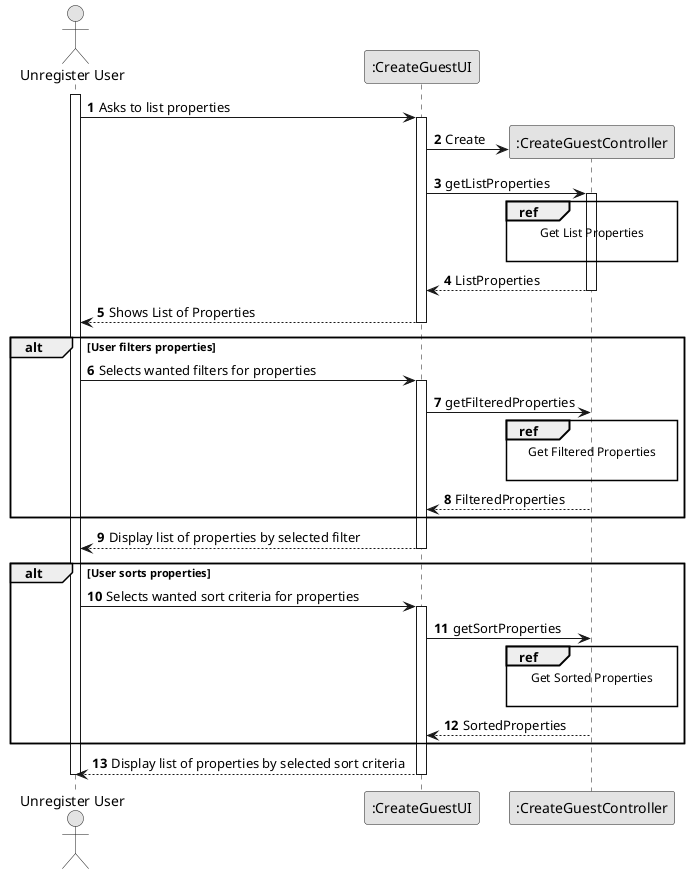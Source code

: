 @startuml
skinparam monochrome true
skinparam packageStyle rectangle
skinparam shadowing false

autonumber

'hide footbox
actor "Unregister User" as ADM
participant ":CreateGuestUI" as UI
participant ":CreateGuestController" as CTRL


activate ADM

    ADM -> UI : Asks to list properties

    activate UI

        UI -> CTRL** : Create
        UI -> CTRL : getListProperties
        ref over CTRL
            Get List Properties

        end ref

        activate CTRL

            CTRL --> UI : ListProperties
        deactivate CTRL

        UI --> ADM : Shows List of Properties
    deactivate UI
    alt User filters properties
    ADM -> UI : Selects wanted filters for properties
    activate UI
        UI -> CTRL : getFilteredProperties
        ref over CTRL
            Get Filtered Properties

        end ref
    CTRL --> UI : FilteredProperties
    end alt
        UI --> ADM : Display list of properties by selected filter

    deactivate UI
    alt User sorts properties
    ADM -> UI : Selects wanted sort criteria for properties
    activate UI
    UI -> CTRL : getSortProperties
            ref over CTRL
                Get Sorted Properties

            end ref
        CTRL --> UI : SortedProperties
    end alt
        UI --> ADM : Display list of properties by selected sort criteria
    deactivate UI


deactivate ADM

@enduml